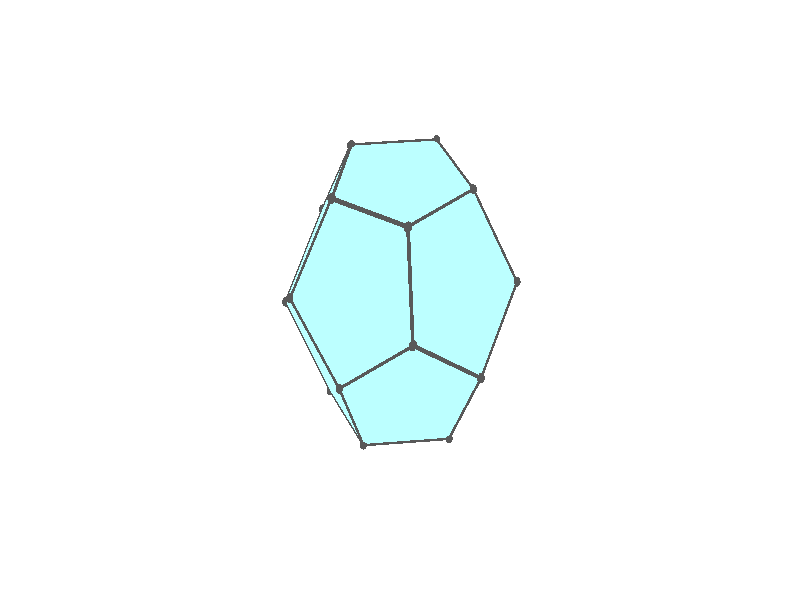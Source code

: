 #version 3.7;
global_settings{assumed_gamma 1.0}
camera{perspective location <18.750000000000000000000000, 10.825317547305481014063844, 12.499999999999996447286321> right <0.133333333333333331482962, -0.230940107675850353485814, -0.000000000000000000000000> up <-0.064951905283832905846353, -0.037499999999999998612221, 0.129903810567665811692706> direction <0.750000000000000111022302, 0.433012701892219298294151, 0.499999999999999944488849> sky <-0.433012701892219298294151, -0.249999999999999944488849, 0.866025403784438707610605> look_at <18.000000000000000000000000, 10.392304845413262270881205, 11.999999999999996447286321>}
light_source{<18.750000000000000000000000, 10.825317547305481014063844, 12.499999999999996447286321> rgb<1.0,1.0,1.0>}
background{rgb<1,1,1>}
union{union{object{union{sphere{<0.187592474085079868872938, 0.577350269189625620036566, -0.737993064400290554871731>,0.029999999999999998889777}sphere{<-0.491123473188422809965203, 0.356822089773089878850243, -0.737993064400290554871731>,0.029999999999999998889777}sphere{<-0.491123473188422865476355, -0.356822089773089767827940, -0.737993064400290554871731>,0.029999999999999998889777}sphere{<0.187592474085079730095060, -0.577350269189625620036566, -0.737993064400290554871731>,0.029999999999999998889777}sphere{<0.607061998206686048717984, -0.000000000000000148687307, -0.737993064400290554871731>,0.029999999999999998889777}} pigment{rgb<0.1,0.1,0.1>}}object{union{cylinder{<0.187592474085079868872938, 0.577350269189625620036566, -0.737993064400290554871731>,<-0.491123473188422809965203, 0.356822089773089878850243, -0.737993064400290554871731>,0.010000000000000000208167}cylinder{<-0.491123473188422809965203, 0.356822089773089878850243, -0.737993064400290554871731>,<-0.491123473188422865476355, -0.356822089773089767827940, -0.737993064400290554871731>,0.010000000000000000208167}cylinder{<-0.491123473188422865476355, -0.356822089773089767827940, -0.737993064400290554871731>,<0.187592474085079730095060, -0.577350269189625620036566, -0.737993064400290554871731>,0.010000000000000000208167}cylinder{<0.187592474085079730095060, -0.577350269189625620036566, -0.737993064400290554871731>,<0.607061998206686048717984, -0.000000000000000148687307, -0.737993064400290554871731>,0.010000000000000000208167}cylinder{<0.607061998206686048717984, -0.000000000000000148687307, -0.737993064400290554871731>,<0.187592474085079868872938, 0.577350269189625620036566, -0.737993064400290554871731>,0.010000000000000000208167}} pigment{rgb<0.1,0.1,0.1>}}object{polygon{5.000000000000000000000000,<0.187592474085079868872938, 0.577350269189625620036566, -0.737993064400290554871731>,<-0.491123473188422809965203, 0.356822089773089878850243, -0.737993064400290554871731>,<-0.491123473188422865476355, -0.356822089773089767827940, -0.737993064400290554871731>,<0.187592474085079730095060, -0.577350269189625620036566, -0.737993064400290554871731>,<0.607061998206686048717984, -0.000000000000000148687307, -0.737993064400290554871731>} pigment{rgbft<0.5,1.0,1.0,0.1,0.1>}}}union{object{union{sphere{<0.983446236967659981331735, -0.000871335617663421269086, -0.131674533769151280715448>,0.029999999999999998889777}sphere{<0.796594965230090656937989, -0.578760119834613284695024, 0.243050926169786796204875>,0.029999999999999998889777}sphere{<0.304730289694156608604203, -0.935043694580378614844562, -0.131674533769151558271204>,0.029999999999999998889777}sphere{<0.187592474085079591317182, -0.577350269189625620036566, -0.737993064400290665894033>,0.029999999999999998889777}sphere{<0.607061998206686159740286, -0.000000000000000083266727, -0.737993064400290665894033>,0.029999999999999998889777}} pigment{rgb<0.1,0.1,0.1>}}object{union{cylinder{<0.983446236967659981331735, -0.000871335617663421269086, -0.131674533769151280715448>,<0.796594965230090656937989, -0.578760119834613284695024, 0.243050926169786796204875>,0.010000000000000000208167}cylinder{<0.796594965230090656937989, -0.578760119834613284695024, 0.243050926169786796204875>,<0.304730289694156608604203, -0.935043694580378614844562, -0.131674533769151558271204>,0.010000000000000000208167}cylinder{<0.304730289694156608604203, -0.935043694580378614844562, -0.131674533769151558271204>,<0.187592474085079591317182, -0.577350269189625620036566, -0.737993064400290665894033>,0.010000000000000000208167}cylinder{<0.187592474085079591317182, -0.577350269189625620036566, -0.737993064400290665894033>,<0.607061998206686159740286, -0.000000000000000083266727, -0.737993064400290665894033>,0.010000000000000000208167}cylinder{<0.607061998206686159740286, -0.000000000000000083266727, -0.737993064400290665894033>,<0.983446236967659981331735, -0.000871335617663421269086, -0.131674533769151280715448>,0.010000000000000000208167}} pigment{rgb<0.1,0.1,0.1>}}object{polygon{5.000000000000000000000000,<0.983446236967659981331735, -0.000871335617663421269086, -0.131674533769151280715448>,<0.796594965230090656937989, -0.578760119834613284695024, 0.243050926169786796204875>,<0.304730289694156608604203, -0.935043694580378614844562, -0.131674533769151558271204>,<0.187592474085079591317182, -0.577350269189625620036566, -0.737993064400290665894033>,<0.607061998206686159740286, -0.000000000000000083266727, -0.737993064400290665894033>} pigment{rgbft<0.5,1.0,1.0,0.1,0.1>}}}union{object{union{sphere{<0.983446236967659870309433, -0.000871335617663435146873, -0.131674533769151252959873>,0.029999999999999998889777}sphere{<0.796594965230090545915687, -0.578760119834613284695024, 0.243050926169786768449299>,0.029999999999999998889777}sphere{<0.495750399966225441250600, -0.359106718796482593525354, 0.851765100445134315521045>,0.029999999999999998889777}sphere{<0.496669505040039926946349, 0.354535333006543273981492, 0.853245689642188165358050>,0.029999999999999998889777}sphere{<0.798082108478754936875532, 0.575936975783896021319208, 0.245446569813995763009729>,0.029999999999999998889777}} pigment{rgb<0.1,0.1,0.1>}}object{union{cylinder{<0.983446236967659870309433, -0.000871335617663435146873, -0.131674533769151252959873>,<0.796594965230090545915687, -0.578760119834613284695024, 0.243050926169786768449299>,0.010000000000000000208167}cylinder{<0.796594965230090545915687, -0.578760119834613284695024, 0.243050926169786768449299>,<0.495750399966225441250600, -0.359106718796482593525354, 0.851765100445134315521045>,0.010000000000000000208167}cylinder{<0.495750399966225441250600, -0.359106718796482593525354, 0.851765100445134315521045>,<0.496669505040039926946349, 0.354535333006543273981492, 0.853245689642188165358050>,0.010000000000000000208167}cylinder{<0.496669505040039926946349, 0.354535333006543273981492, 0.853245689642188165358050>,<0.798082108478754936875532, 0.575936975783896021319208, 0.245446569813995763009729>,0.010000000000000000208167}cylinder{<0.798082108478754936875532, 0.575936975783896021319208, 0.245446569813995763009729>,<0.983446236967659870309433, -0.000871335617663435146873, -0.131674533769151252959873>,0.010000000000000000208167}} pigment{rgb<0.1,0.1,0.1>}}object{polygon{5.000000000000000000000000,<0.983446236967659870309433, -0.000871335617663435146873, -0.131674533769151252959873>,<0.796594965230090545915687, -0.578760119834613284695024, 0.243050926169786768449299>,<0.495750399966225441250600, -0.359106718796482593525354, 0.851765100445134315521045>,<0.496669505040039926946349, 0.354535333006543273981492, 0.853245689642188165358050>,<0.798082108478754936875532, 0.575936975783896021319208, 0.245446569813995763009729>} pigment{rgbft<0.5,1.0,1.0,0.1,0.1>}}}union{object{union{sphere{<0.494726083514506642657693, -0.360516569441469814094603, 0.851765100445134315521045>,0.029999999999999998889777}sphere{<0.796594965230090767960291, -0.578760119834613284695024, 0.243050926169786796204875>,0.029999999999999998889777}sphere{<0.304730289694156664115354, -0.935043694580378392799958, -0.131674533769151530515629>,0.029999999999999998889777}sphere{<-0.301127679368073719601284, -0.936995503013431818573054, 0.245446569813994930342460>,0.029999999999999998889777}sphere{<-0.183703821067580319592594, -0.581918212218822006320806, 0.853245689642187721268840>,0.029999999999999998889777}} pigment{rgb<0.1,0.1,0.1>}}object{union{cylinder{<0.494726083514506642657693, -0.360516569441469814094603, 0.851765100445134315521045>,<0.796594965230090767960291, -0.578760119834613284695024, 0.243050926169786796204875>,0.010000000000000000208167}cylinder{<0.796594965230090767960291, -0.578760119834613284695024, 0.243050926169786796204875>,<0.304730289694156664115354, -0.935043694580378392799958, -0.131674533769151530515629>,0.010000000000000000208167}cylinder{<0.304730289694156664115354, -0.935043694580378392799958, -0.131674533769151530515629>,<-0.301127679368073719601284, -0.936995503013431818573054, 0.245446569813994930342460>,0.010000000000000000208167}cylinder{<-0.301127679368073719601284, -0.936995503013431818573054, 0.245446569813994930342460>,<-0.183703821067580319592594, -0.581918212218822006320806, 0.853245689642187721268840>,0.010000000000000000208167}cylinder{<-0.183703821067580319592594, -0.581918212218822006320806, 0.853245689642187721268840>,<0.494726083514506642657693, -0.360516569441469814094603, 0.851765100445134315521045>,0.010000000000000000208167}} pigment{rgb<0.1,0.1,0.1>}}object{polygon{5.000000000000000000000000,<0.494726083514506642657693, -0.360516569441469814094603, 0.851765100445134315521045>,<0.796594965230090767960291, -0.578760119834613284695024, 0.243050926169786796204875>,<0.304730289694156664115354, -0.935043694580378392799958, -0.131674533769151530515629>,<-0.301127679368073719601284, -0.936995503013431818573054, 0.245446569813994930342460>,<-0.183703821067580319592594, -0.581918212218822006320806, 0.853245689642187721268840>} pigment{rgbft<0.5,1.0,1.0,0.1,0.1>}}}union{object{union{sphere{<-0.794193455461255193306158, -0.580504918813092407603449, -0.130193944572098041501107>,0.029999999999999998889777}sphere{<-0.302046784441887816718975, -0.936993375270278261446322, 0.243965980616941496839090>,0.029999999999999998889777}sphere{<0.304730289694156608604203, -0.935043694580378614844562, -0.131674533769151558271204>,0.029999999999999998889777}sphere{<0.187592474085079619072758, -0.577350269189625620036566, -0.737993064400290554871731>,0.029999999999999998889777}sphere{<-0.491579751465292535961282, -0.358233255435665143284751, -0.737078009953135770970789>,0.029999999999999998889777}} pigment{rgb<0.1,0.1,0.1>}}object{union{cylinder{<-0.794193455461255193306158, -0.580504918813092407603449, -0.130193944572098041501107>,<-0.302046784441887816718975, -0.936993375270278261446322, 0.243965980616941496839090>,0.010000000000000000208167}cylinder{<-0.302046784441887816718975, -0.936993375270278261446322, 0.243965980616941496839090>,<0.304730289694156608604203, -0.935043694580378614844562, -0.131674533769151558271204>,0.010000000000000000208167}cylinder{<0.304730289694156608604203, -0.935043694580378614844562, -0.131674533769151558271204>,<0.187592474085079619072758, -0.577350269189625620036566, -0.737993064400290554871731>,0.010000000000000000208167}cylinder{<0.187592474085079619072758, -0.577350269189625620036566, -0.737993064400290554871731>,<-0.491579751465292535961282, -0.358233255435665143284751, -0.737078009953135770970789>,0.010000000000000000208167}cylinder{<-0.491579751465292535961282, -0.358233255435665143284751, -0.737078009953135770970789>,<-0.794193455461255193306158, -0.580504918813092407603449, -0.130193944572098041501107>,0.010000000000000000208167}} pigment{rgb<0.1,0.1,0.1>}}object{polygon{5.000000000000000000000000,<-0.794193455461255193306158, -0.580504918813092407603449, -0.130193944572098041501107>,<-0.302046784441887816718975, -0.936993375270278261446322, 0.243965980616941496839090>,<0.304730289694156608604203, -0.935043694580378614844562, -0.131674533769151558271204>,<0.187592474085079619072758, -0.577350269189625620036566, -0.737993064400290554871731>,<-0.491579751465292535961282, -0.358233255435665143284751, -0.737078009953135770970789>} pigment{rgbft<0.5,1.0,1.0,0.1,0.1>}}}union{object{union{sphere{<0.983446236967659981331735, -0.000871335617663420835405, -0.131674533769151280715448>,0.029999999999999998889777}sphere{<0.797796065787338748442892, 0.576810439144712749914845, 0.243965980616941802150421>,0.029999999999999998889777}sphere{<0.306673711219690614537825, 0.934708746246885602282362, -0.130193944572097819456502>,0.029999999999999998889777}sphere{<0.188793574642327877111114, 0.578220289789700414573304, -0.737078009953135326881579>,0.029999999999999998889777}sphere{<0.607061998206686159740286, -0.000000000000000083104097, -0.737993064400290554871731>,0.029999999999999998889777}} pigment{rgb<0.1,0.1,0.1>}}object{union{cylinder{<0.983446236967659981331735, -0.000871335617663420835405, -0.131674533769151280715448>,<0.797796065787338748442892, 0.576810439144712749914845, 0.243965980616941802150421>,0.010000000000000000208167}cylinder{<0.797796065787338748442892, 0.576810439144712749914845, 0.243965980616941802150421>,<0.306673711219690614537825, 0.934708746246885602282362, -0.130193944572097819456502>,0.010000000000000000208167}cylinder{<0.306673711219690614537825, 0.934708746246885602282362, -0.130193944572097819456502>,<0.188793574642327877111114, 0.578220289789700414573304, -0.737078009953135326881579>,0.010000000000000000208167}cylinder{<0.188793574642327877111114, 0.578220289789700414573304, -0.737078009953135326881579>,<0.607061998206686159740286, -0.000000000000000083104097, -0.737993064400290554871731>,0.010000000000000000208167}cylinder{<0.607061998206686159740286, -0.000000000000000083104097, -0.737993064400290554871731>,<0.983446236967659981331735, -0.000871335617663420835405, -0.131674533769151280715448>,0.010000000000000000208167}} pigment{rgb<0.1,0.1,0.1>}}object{polygon{5.000000000000000000000000,<0.983446236967659981331735, -0.000871335617663420835405, -0.131674533769151280715448>,<0.797796065787338748442892, 0.576810439144712749914845, 0.243965980616941802150421>,<0.306673711219690614537825, 0.934708746246885602282362, -0.130193944572097819456502>,<0.188793574642327877111114, 0.578220289789700414573304, -0.737078009953135326881579>,<0.607061998206686159740286, -0.000000000000000083104097, -0.737993064400290554871731>} pigment{rgbft<0.5,1.0,1.0,0.1,0.1>}}}union{object{union{sphere{<-0.796136876986787922483302, 0.577350269189625731058868, -0.131674533769151419493326>,0.029999999999999998889777}sphere{<-0.491123473188422754454052, 0.356822089773089878850243, -0.737993064400290554871731>,0.029999999999999998889777}sphere{<-0.491123473188422865476355, -0.356822089773089767827940, -0.737993064400290554871731>,0.029999999999999998889777}sphere{<-0.796136876986787922483302, -0.577350269189625509014263, -0.131674533769151419493326>,0.029999999999999998889777}sphere{<-0.984645527558473898643854, 0.000000000000000016404392, 0.243050926169786851716026>,0.029999999999999998889777}} pigment{rgb<0.1,0.1,0.1>}}object{union{cylinder{<-0.796136876986787922483302, 0.577350269189625731058868, -0.131674533769151419493326>,<-0.491123473188422754454052, 0.356822089773089878850243, -0.737993064400290554871731>,0.010000000000000000208167}cylinder{<-0.491123473188422754454052, 0.356822089773089878850243, -0.737993064400290554871731>,<-0.491123473188422865476355, -0.356822089773089767827940, -0.737993064400290554871731>,0.010000000000000000208167}cylinder{<-0.491123473188422865476355, -0.356822089773089767827940, -0.737993064400290554871731>,<-0.796136876986787922483302, -0.577350269189625509014263, -0.131674533769151419493326>,0.010000000000000000208167}cylinder{<-0.796136876986787922483302, -0.577350269189625509014263, -0.131674533769151419493326>,<-0.984645527558473898643854, 0.000000000000000016404392, 0.243050926169786851716026>,0.010000000000000000208167}cylinder{<-0.984645527558473898643854, 0.000000000000000016404392, 0.243050926169786851716026>,<-0.796136876986787922483302, 0.577350269189625731058868, -0.131674533769151419493326>,0.010000000000000000208167}} pigment{rgb<0.1,0.1,0.1>}}object{polygon{5.000000000000000000000000,<-0.796136876986787922483302, 0.577350269189625731058868, -0.131674533769151419493326>,<-0.491123473188422754454052, 0.356822089773089878850243, -0.737993064400290554871731>,<-0.491123473188422865476355, -0.356822089773089767827940, -0.737993064400290554871731>,<-0.796136876986787922483302, -0.577350269189625509014263, -0.131674533769151419493326>,<-0.984645527558473898643854, 0.000000000000000016404392, 0.243050926169786851716026>} pigment{rgbft<0.5,1.0,1.0,0.1,0.1>}}}union{object{union{sphere{<-0.796136876986787922483302, 0.577350269189625731058868, -0.131674533769151391737751>,0.029999999999999998889777}sphere{<-0.307134728050201311067013, 0.935043694580378392799958, 0.245446569813995263409367>,0.029999999999999998889777}sphere{<-0.193423430007338525982163, 0.578760119834612618561209, 0.853245689642187721268840>,0.029999999999999998889777}sphere{<-0.612148131848566423585112, 0.000871335617663004935451, 0.851765100445134204498743>,0.029999999999999998889777}sphere{<-0.984645527558473676599249, 0.000000000000000027755576, 0.243050926169786740693723>,0.029999999999999998889777}} pigment{rgb<0.1,0.1,0.1>}}object{union{cylinder{<-0.796136876986787922483302, 0.577350269189625731058868, -0.131674533769151391737751>,<-0.307134728050201311067013, 0.935043694580378392799958, 0.245446569813995263409367>,0.010000000000000000208167}cylinder{<-0.307134728050201311067013, 0.935043694580378392799958, 0.245446569813995263409367>,<-0.193423430007338525982163, 0.578760119834612618561209, 0.853245689642187721268840>,0.010000000000000000208167}cylinder{<-0.193423430007338525982163, 0.578760119834612618561209, 0.853245689642187721268840>,<-0.612148131848566423585112, 0.000871335617663004935451, 0.851765100445134204498743>,0.010000000000000000208167}cylinder{<-0.612148131848566423585112, 0.000871335617663004935451, 0.851765100445134204498743>,<-0.984645527558473676599249, 0.000000000000000027755576, 0.243050926169786740693723>,0.010000000000000000208167}cylinder{<-0.984645527558473676599249, 0.000000000000000027755576, 0.243050926169786740693723>,<-0.796136876986787922483302, 0.577350269189625731058868, -0.131674533769151391737751>,0.010000000000000000208167}} pigment{rgb<0.1,0.1,0.1>}}object{polygon{5.000000000000000000000000,<-0.796136876986787922483302, 0.577350269189625731058868, -0.131674533769151391737751>,<-0.307134728050201311067013, 0.935043694580378392799958, 0.245446569813995263409367>,<-0.193423430007338525982163, 0.578760119834612618561209, 0.853245689642187721268840>,<-0.612148131848566423585112, 0.000871335617663004935451, 0.851765100445134204498743>,<-0.984645527558473676599249, 0.000000000000000027755576, 0.243050926169786740693723>} pigment{rgbft<0.5,1.0,1.0,0.1,0.1>}}}union{object{union{sphere{<-0.796136876986788033505604, 0.577350269189625731058868, -0.131674533769151225204297>,0.029999999999999998889777}sphere{<-0.307134728050201422089316, 0.935043694580378392799958, 0.245446569813995318920519>,0.029999999999999998889777}sphere{<0.301121122008364328070940, 0.936993375270278372468624, -0.127794685428346599387339>,0.029999999999999998889777}sphere{<0.188041762263931100385150, 0.580504918813093073737264, -0.735591570754935308862343>,0.029999999999999998889777}sphere{<-0.490100975542770933568448, 0.358233255435665642885112, -0.737989448900747468940153>,0.029999999999999998889777}} pigment{rgb<0.1,0.1,0.1>}}object{union{cylinder{<-0.796136876986788033505604, 0.577350269189625731058868, -0.131674533769151225204297>,<-0.307134728050201422089316, 0.935043694580378392799958, 0.245446569813995318920519>,0.010000000000000000208167}cylinder{<-0.307134728050201422089316, 0.935043694580378392799958, 0.245446569813995318920519>,<0.301121122008364328070940, 0.936993375270278372468624, -0.127794685428346599387339>,0.010000000000000000208167}cylinder{<0.301121122008364328070940, 0.936993375270278372468624, -0.127794685428346599387339>,<0.188041762263931100385150, 0.580504918813093073737264, -0.735591570754935308862343>,0.010000000000000000208167}cylinder{<0.188041762263931100385150, 0.580504918813093073737264, -0.735591570754935308862343>,<-0.490100975542770933568448, 0.358233255435665642885112, -0.737989448900747468940153>,0.010000000000000000208167}cylinder{<-0.490100975542770933568448, 0.358233255435665642885112, -0.737989448900747468940153>,<-0.796136876986788033505604, 0.577350269189625731058868, -0.131674533769151225204297>,0.010000000000000000208167}} pigment{rgb<0.1,0.1,0.1>}}object{polygon{5.000000000000000000000000,<-0.796136876986788033505604, 0.577350269189625731058868, -0.131674533769151225204297>,<-0.307134728050201422089316, 0.935043694580378392799958, 0.245446569813995318920519>,<0.301121122008364328070940, 0.936993375270278372468624, -0.127794685428346599387339>,<0.188041762263931100385150, 0.580504918813093073737264, -0.735591570754935308862343>,<-0.490100975542770933568448, 0.358233255435665642885112, -0.737989448900747468940153>} pigment{rgbft<0.5,1.0,1.0,0.1,0.1>}}}union{object{union{sphere{<0.302030735672067784935990, 0.936995503013432040617658, -0.126308246230146498101377>,0.029999999999999998889777}sphere{<-0.307134728050201311067013, 0.935043694580378503822260, 0.245446569813995235653792>,0.029999999999999998889777}sphere{<-0.193423430007338442715437, 0.578760119834612618561209, 0.853245689642187832291143>,0.029999999999999998889777}sphere{<0.486019480810289228323029, 0.360516569441469036938486, 0.857131387984139347935297>,0.029999999999999998889777}sphere{<0.792226995067883965617739, 0.581918212218821562231597, 0.251733761801301803018305>,0.029999999999999998889777}} pigment{rgb<0.1,0.1,0.1>}}object{union{cylinder{<0.302030735672067784935990, 0.936995503013432040617658, -0.126308246230146498101377>,<-0.307134728050201311067013, 0.935043694580378503822260, 0.245446569813995235653792>,0.010000000000000000208167}cylinder{<-0.307134728050201311067013, 0.935043694580378503822260, 0.245446569813995235653792>,<-0.193423430007338442715437, 0.578760119834612618561209, 0.853245689642187832291143>,0.010000000000000000208167}cylinder{<-0.193423430007338442715437, 0.578760119834612618561209, 0.853245689642187832291143>,<0.486019480810289228323029, 0.360516569441469036938486, 0.857131387984139347935297>,0.010000000000000000208167}cylinder{<0.486019480810289228323029, 0.360516569441469036938486, 0.857131387984139347935297>,<0.792226995067883965617739, 0.581918212218821562231597, 0.251733761801301803018305>,0.010000000000000000208167}cylinder{<0.792226995067883965617739, 0.581918212218821562231597, 0.251733761801301803018305>,<0.302030735672067784935990, 0.936995503013432040617658, -0.126308246230146498101377>,0.010000000000000000208167}} pigment{rgb<0.1,0.1,0.1>}}object{polygon{5.000000000000000000000000,<0.302030735672067784935990, 0.936995503013432040617658, -0.126308246230146498101377>,<-0.307134728050201311067013, 0.935043694580378503822260, 0.245446569813995235653792>,<-0.193423430007338442715437, 0.578760119834612618561209, 0.853245689642187832291143>,<0.486019480810289228323029, 0.360516569441469036938486, 0.857131387984139347935297>,<0.792226995067883965617739, 0.581918212218821562231597, 0.251733761801301803018305>} pigment{rgbft<0.5,1.0,1.0,0.1,0.1>}}}union{object{union{sphere{<0.486468768989140210035060, -0.354535333006544217671063, 0.859532881629494260877777>,0.029999999999999998889777}sphere{<0.485559155325437030725766, 0.359106718796481871880388, 0.858046442431294242858542>,0.029999999999999998889777}sphere{<-0.193423430007338581493315, 0.578760119834612618561209, 0.853245689642187721268840>,0.029999999999999998889777}sphere{<-0.612148131848566423585112, 0.000871335617663060446603, 0.851765100445134204498743>,0.029999999999999998889777}sphere{<-0.191951644182835584606650, -0.575936975783896576430720, 0.855650798787085498098293>,0.029999999999999998889777}} pigment{rgb<0.1,0.1,0.1>}}object{union{cylinder{<0.486468768989140210035060, -0.354535333006544217671063, 0.859532881629494260877777>,<0.485559155325437030725766, 0.359106718796481871880388, 0.858046442431294242858542>,0.010000000000000000208167}cylinder{<0.485559155325437030725766, 0.359106718796481871880388, 0.858046442431294242858542>,<-0.193423430007338581493315, 0.578760119834612618561209, 0.853245689642187721268840>,0.010000000000000000208167}cylinder{<-0.193423430007338581493315, 0.578760119834612618561209, 0.853245689642187721268840>,<-0.612148131848566423585112, 0.000871335617663060446603, 0.851765100445134204498743>,0.010000000000000000208167}cylinder{<-0.612148131848566423585112, 0.000871335617663060446603, 0.851765100445134204498743>,<-0.191951644182835584606650, -0.575936975783896576430720, 0.855650798787085498098293>,0.010000000000000000208167}cylinder{<-0.191951644182835584606650, -0.575936975783896576430720, 0.855650798787085498098293>,<0.486468768989140210035060, -0.354535333006544217671063, 0.859532881629494260877777>,0.010000000000000000208167}} pigment{rgb<0.1,0.1,0.1>}}object{polygon{5.000000000000000000000000,<0.486468768989140210035060, -0.354535333006544217671063, 0.859532881629494260877777>,<0.485559155325437030725766, 0.359106718796481871880388, 0.858046442431294242858542>,<-0.193423430007338581493315, 0.578760119834612618561209, 0.853245689642187721268840>,<-0.612148131848566423585112, 0.000871335617663060446603, 0.851765100445134204498743>,<-0.191951644182835584606650, -0.575936975783896576430720, 0.855650798787085498098293>} pigment{rgbft<0.5,1.0,1.0,0.1,0.1>}}}union{object{union{sphere{<-0.795859201621514356084219, -0.578220289789700414573304, -0.130190329072555260880861>,0.029999999999999998889777}sphere{<-0.306685439871350107310377, -0.934708746246885935349269, 0.247848063459350231862999>,0.029999999999999998889777}sphere{<-0.193145754642064959583081, -0.576810439144713082981752, 0.854729894338784101925910>,0.029999999999999998889777}sphere{<-0.612148131848566423585112, 0.000871335617663005369132, 0.851765100445134315521045>,0.029999999999999998889777}sphere{<-0.984645527558473787621551, 0.000000000000000027918206, 0.243050926169786685182572>,0.029999999999999998889777}} pigment{rgb<0.1,0.1,0.1>}}object{union{cylinder{<-0.795859201621514356084219, -0.578220289789700414573304, -0.130190329072555260880861>,<-0.306685439871350107310377, -0.934708746246885935349269, 0.247848063459350231862999>,0.010000000000000000208167}cylinder{<-0.306685439871350107310377, -0.934708746246885935349269, 0.247848063459350231862999>,<-0.193145754642064959583081, -0.576810439144713082981752, 0.854729894338784101925910>,0.010000000000000000208167}cylinder{<-0.193145754642064959583081, -0.576810439144713082981752, 0.854729894338784101925910>,<-0.612148131848566423585112, 0.000871335617663005369132, 0.851765100445134315521045>,0.010000000000000000208167}cylinder{<-0.612148131848566423585112, 0.000871335617663005369132, 0.851765100445134315521045>,<-0.984645527558473787621551, 0.000000000000000027918206, 0.243050926169786685182572>,0.010000000000000000208167}cylinder{<-0.984645527558473787621551, 0.000000000000000027918206, 0.243050926169786685182572>,<-0.795859201621514356084219, -0.578220289789700414573304, -0.130190329072555260880861>,0.010000000000000000208167}} pigment{rgb<0.1,0.1,0.1>}}object{polygon{5.000000000000000000000000,<-0.795859201621514356084219, -0.578220289789700414573304, -0.130190329072555260880861>,<-0.306685439871350107310377, -0.934708746246885935349269, 0.247848063459350231862999>,<-0.193145754642064959583081, -0.576810439144713082981752, 0.854729894338784101925910>,<-0.612148131848566423585112, 0.000871335617663005369132, 0.851765100445134315521045>,<-0.984645527558473787621551, 0.000000000000000027918206, 0.243050926169786685182572>} pigment{rgbft<0.5,1.0,1.0,0.1,0.1>}}}}
